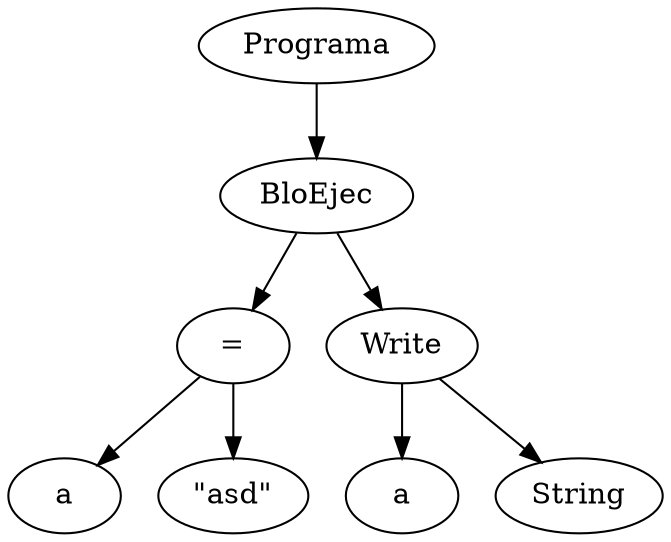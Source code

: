 digraph G{
"nodo11"[ label="Programa"];
"nodo10"[ label="BloEjec"];
nodo11 -> nodo10
"nodo10"[ label="BloEjec"];
"nodo6"[ label="="];
nodo10 -> nodo6
"nodo6"[ label="="];
"nodo5"[ label="a"];
nodo6 -> nodo5
"nodo5"[ label="a"];
"nodo4"[ label="\"asd\""];
nodo6 -> nodo4
"nodo4"[ label="\"asd\""];
"nodo9"[ label="Write"];
nodo10 -> nodo9
"nodo9"[ label="Write"];
"nodo8"[ label="a"];
nodo9 -> nodo8
"nodo8"[ label="a"];
"nodo7"[ label="String"];
nodo9 -> nodo7
"nodo7"[ label="String"];
}
